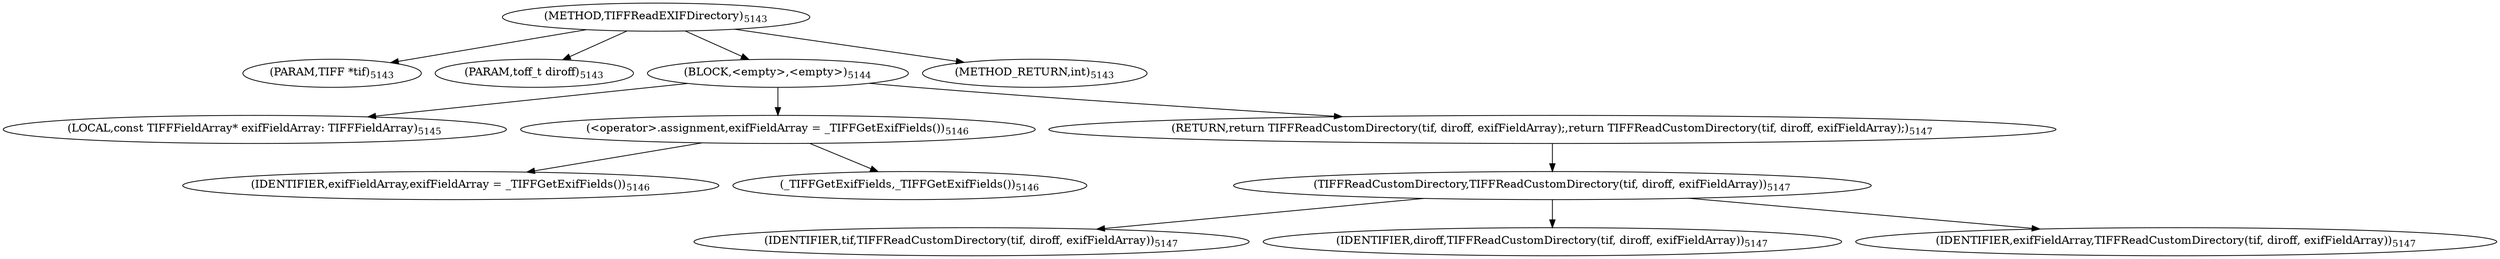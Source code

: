 digraph "TIFFReadEXIFDirectory" {  
"91163" [label = <(METHOD,TIFFReadEXIFDirectory)<SUB>5143</SUB>> ]
"91164" [label = <(PARAM,TIFF *tif)<SUB>5143</SUB>> ]
"91165" [label = <(PARAM,toff_t diroff)<SUB>5143</SUB>> ]
"91166" [label = <(BLOCK,&lt;empty&gt;,&lt;empty&gt;)<SUB>5144</SUB>> ]
"91167" [label = <(LOCAL,const TIFFFieldArray* exifFieldArray: TIFFFieldArray)<SUB>5145</SUB>> ]
"91168" [label = <(&lt;operator&gt;.assignment,exifFieldArray = _TIFFGetExifFields())<SUB>5146</SUB>> ]
"91169" [label = <(IDENTIFIER,exifFieldArray,exifFieldArray = _TIFFGetExifFields())<SUB>5146</SUB>> ]
"91170" [label = <(_TIFFGetExifFields,_TIFFGetExifFields())<SUB>5146</SUB>> ]
"91171" [label = <(RETURN,return TIFFReadCustomDirectory(tif, diroff, exifFieldArray);,return TIFFReadCustomDirectory(tif, diroff, exifFieldArray);)<SUB>5147</SUB>> ]
"91172" [label = <(TIFFReadCustomDirectory,TIFFReadCustomDirectory(tif, diroff, exifFieldArray))<SUB>5147</SUB>> ]
"91173" [label = <(IDENTIFIER,tif,TIFFReadCustomDirectory(tif, diroff, exifFieldArray))<SUB>5147</SUB>> ]
"91174" [label = <(IDENTIFIER,diroff,TIFFReadCustomDirectory(tif, diroff, exifFieldArray))<SUB>5147</SUB>> ]
"91175" [label = <(IDENTIFIER,exifFieldArray,TIFFReadCustomDirectory(tif, diroff, exifFieldArray))<SUB>5147</SUB>> ]
"91176" [label = <(METHOD_RETURN,int)<SUB>5143</SUB>> ]
  "91163" -> "91164" 
  "91163" -> "91165" 
  "91163" -> "91166" 
  "91163" -> "91176" 
  "91166" -> "91167" 
  "91166" -> "91168" 
  "91166" -> "91171" 
  "91168" -> "91169" 
  "91168" -> "91170" 
  "91171" -> "91172" 
  "91172" -> "91173" 
  "91172" -> "91174" 
  "91172" -> "91175" 
}

